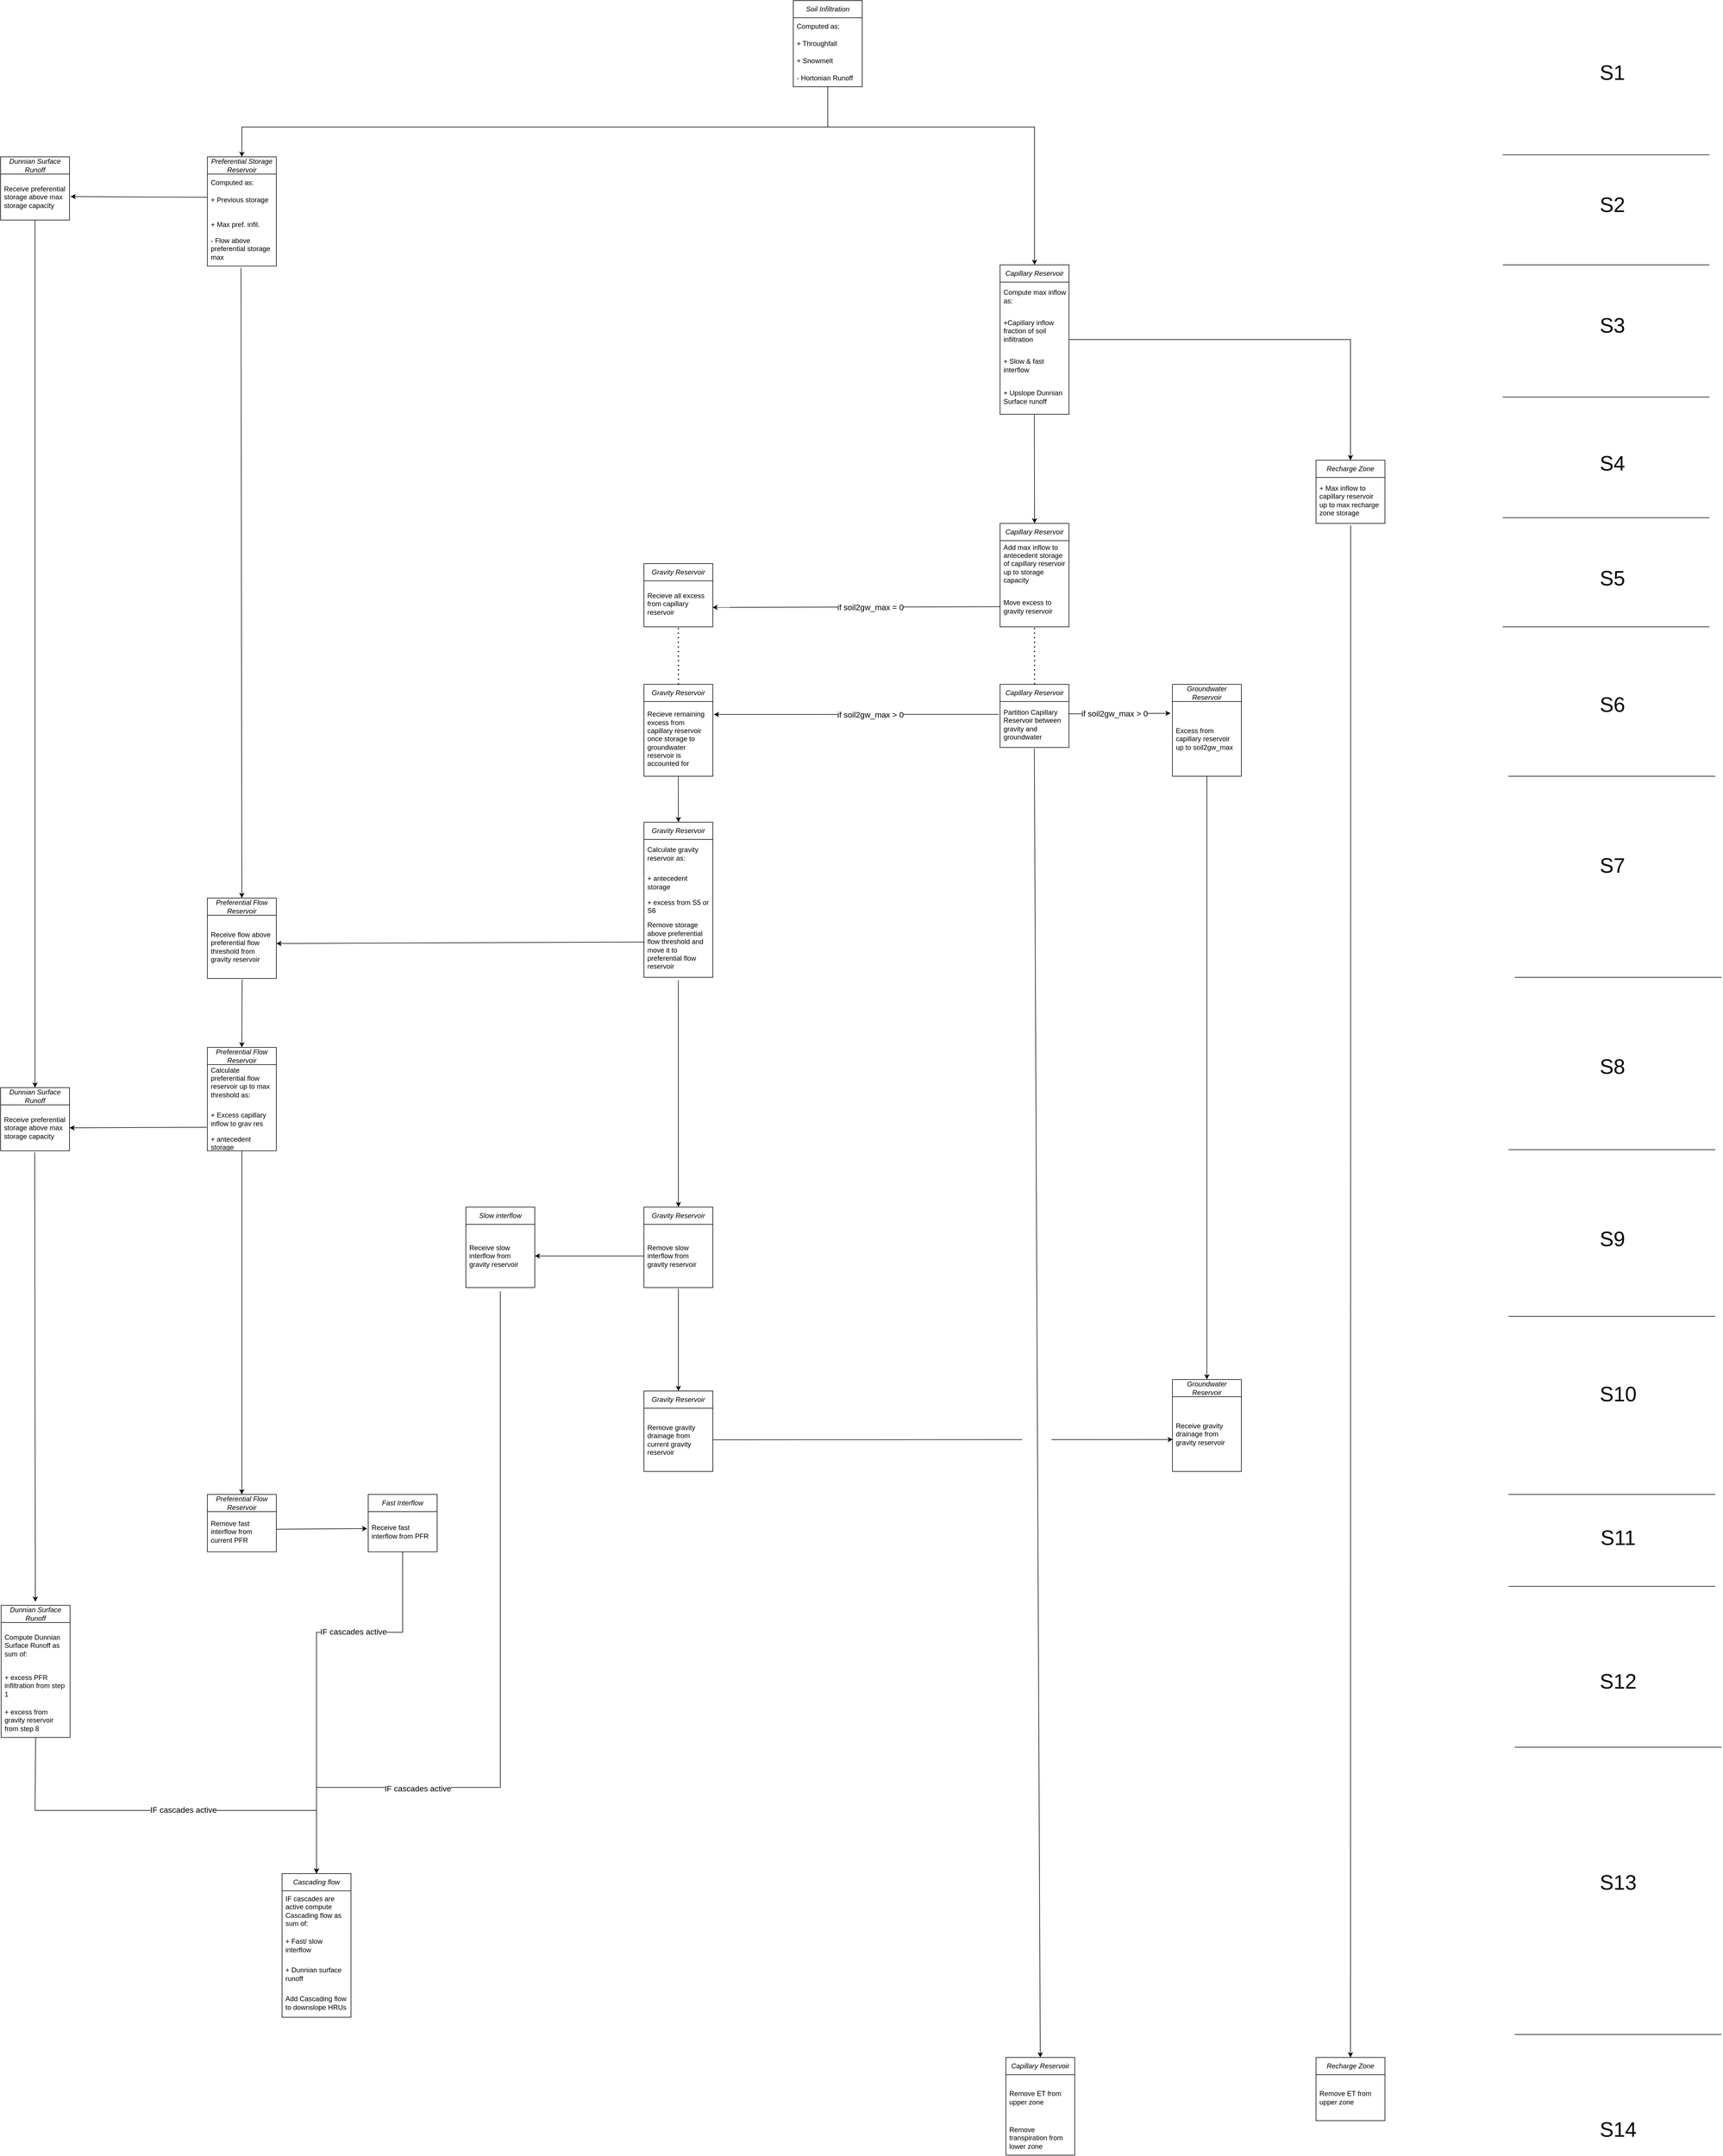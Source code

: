 <mxfile version="26.0.6">
  <diagram name="Page-1" id="s1ePpUAj8qYnk5aGNHbo">
    <mxGraphModel dx="4320" dy="1677" grid="1" gridSize="10" guides="1" tooltips="1" connect="1" arrows="1" fold="1" page="1" pageScale="1" pageWidth="850" pageHeight="1100" background="#FFFFFF" math="0" shadow="0">
      <root>
        <mxCell id="0" />
        <mxCell id="1" parent="0" />
        <mxCell id="zGQzw5GJpQY7eRZTATEy-1" value="&lt;i&gt;Soil Infiltration&lt;/i&gt;" style="swimlane;fontStyle=0;childLayout=stackLayout;horizontal=1;startSize=30;horizontalStack=0;resizeParent=1;resizeParentMax=0;resizeLast=0;collapsible=1;marginBottom=0;whiteSpace=wrap;html=1;" vertex="1" parent="1">
          <mxGeometry x="360" y="130" width="120" height="150" as="geometry" />
        </mxCell>
        <mxCell id="zGQzw5GJpQY7eRZTATEy-2" value="Computed as:" style="text;strokeColor=none;fillColor=none;align=left;verticalAlign=middle;spacingLeft=4;spacingRight=4;overflow=hidden;points=[[0,0.5],[1,0.5]];portConstraint=eastwest;rotatable=0;whiteSpace=wrap;html=1;" vertex="1" parent="zGQzw5GJpQY7eRZTATEy-1">
          <mxGeometry y="30" width="120" height="30" as="geometry" />
        </mxCell>
        <mxCell id="zGQzw5GJpQY7eRZTATEy-3" value="+ Throughfall" style="text;strokeColor=none;fillColor=none;align=left;verticalAlign=middle;spacingLeft=4;spacingRight=4;overflow=hidden;points=[[0,0.5],[1,0.5]];portConstraint=eastwest;rotatable=0;whiteSpace=wrap;html=1;" vertex="1" parent="zGQzw5GJpQY7eRZTATEy-1">
          <mxGeometry y="60" width="120" height="30" as="geometry" />
        </mxCell>
        <mxCell id="zGQzw5GJpQY7eRZTATEy-4" value="+ Snowmelt" style="text;strokeColor=none;fillColor=none;align=left;verticalAlign=middle;spacingLeft=4;spacingRight=4;overflow=hidden;points=[[0,0.5],[1,0.5]];portConstraint=eastwest;rotatable=0;whiteSpace=wrap;html=1;" vertex="1" parent="zGQzw5GJpQY7eRZTATEy-1">
          <mxGeometry y="90" width="120" height="30" as="geometry" />
        </mxCell>
        <mxCell id="zGQzw5GJpQY7eRZTATEy-78" value="- Hortonian Runoff" style="text;strokeColor=none;fillColor=none;align=left;verticalAlign=middle;spacingLeft=4;spacingRight=4;overflow=hidden;points=[[0,0.5],[1,0.5]];portConstraint=eastwest;rotatable=0;whiteSpace=wrap;html=1;" vertex="1" parent="zGQzw5GJpQY7eRZTATEy-1">
          <mxGeometry y="120" width="120" height="30" as="geometry" />
        </mxCell>
        <mxCell id="zGQzw5GJpQY7eRZTATEy-5" value="" style="endArrow=classic;html=1;rounded=0;exitX=0.5;exitY=1;exitDx=0;exitDy=0;entryX=0.5;entryY=0;entryDx=0;entryDy=0;" edge="1" parent="1" source="zGQzw5GJpQY7eRZTATEy-1" target="zGQzw5GJpQY7eRZTATEy-10">
          <mxGeometry width="50" height="50" relative="1" as="geometry">
            <mxPoint x="370" y="350" as="sourcePoint" />
            <mxPoint x="240" y="360" as="targetPoint" />
            <Array as="points">
              <mxPoint x="420" y="350" />
              <mxPoint x="-600" y="350" />
            </Array>
          </mxGeometry>
        </mxCell>
        <mxCell id="zGQzw5GJpQY7eRZTATEy-18" style="edgeStyle=orthogonalEdgeStyle;rounded=0;orthogonalLoop=1;jettySize=auto;html=1;exitX=1;exitY=0.5;exitDx=0;exitDy=0;entryX=0.5;entryY=0;entryDx=0;entryDy=0;" edge="1" parent="1" source="zGQzw5GJpQY7eRZTATEy-6" target="zGQzw5GJpQY7eRZTATEy-19">
          <mxGeometry relative="1" as="geometry">
            <mxPoint x="1000" y="690" as="targetPoint" />
          </mxGeometry>
        </mxCell>
        <mxCell id="zGQzw5GJpQY7eRZTATEy-6" value="&lt;i&gt;Capillary Reservoir&lt;/i&gt;" style="swimlane;fontStyle=0;childLayout=stackLayout;horizontal=1;startSize=30;horizontalStack=0;resizeParent=1;resizeParentMax=0;resizeLast=0;collapsible=1;marginBottom=0;whiteSpace=wrap;html=1;" vertex="1" parent="1">
          <mxGeometry x="720" y="590" width="120" height="260" as="geometry">
            <mxRectangle x="440" y="400" width="140" height="30" as="alternateBounds" />
          </mxGeometry>
        </mxCell>
        <mxCell id="zGQzw5GJpQY7eRZTATEy-7" value="Compute max inflow as:" style="text;strokeColor=none;fillColor=none;align=left;verticalAlign=middle;spacingLeft=4;spacingRight=4;overflow=hidden;points=[[0,0.5],[1,0.5]];portConstraint=eastwest;rotatable=0;whiteSpace=wrap;html=1;" vertex="1" parent="zGQzw5GJpQY7eRZTATEy-6">
          <mxGeometry y="30" width="120" height="50" as="geometry" />
        </mxCell>
        <mxCell id="zGQzw5GJpQY7eRZTATEy-8" value="+Capillary inflow fraction of soil infiltration" style="text;strokeColor=none;fillColor=none;align=left;verticalAlign=middle;spacingLeft=4;spacingRight=4;overflow=hidden;points=[[0,0.5],[1,0.5]];portConstraint=eastwest;rotatable=0;whiteSpace=wrap;html=1;" vertex="1" parent="zGQzw5GJpQY7eRZTATEy-6">
          <mxGeometry y="80" width="120" height="70" as="geometry" />
        </mxCell>
        <mxCell id="zGQzw5GJpQY7eRZTATEy-9" value="+ Slow &amp;amp; fast interflow" style="text;strokeColor=none;fillColor=none;align=left;verticalAlign=middle;spacingLeft=4;spacingRight=4;overflow=hidden;points=[[0,0.5],[1,0.5]];portConstraint=eastwest;rotatable=0;whiteSpace=wrap;html=1;" vertex="1" parent="zGQzw5GJpQY7eRZTATEy-6">
          <mxGeometry y="150" width="120" height="50" as="geometry" />
        </mxCell>
        <mxCell id="zGQzw5GJpQY7eRZTATEy-29" value="+ Upslope Dunnian Surface runoff" style="text;strokeColor=none;fillColor=none;align=left;verticalAlign=middle;spacingLeft=4;spacingRight=4;overflow=hidden;points=[[0,0.5],[1,0.5]];portConstraint=eastwest;rotatable=0;whiteSpace=wrap;html=1;" vertex="1" parent="zGQzw5GJpQY7eRZTATEy-6">
          <mxGeometry y="200" width="120" height="60" as="geometry" />
        </mxCell>
        <mxCell id="zGQzw5GJpQY7eRZTATEy-10" value="&lt;i&gt;Preferential Storage Reservoir&lt;/i&gt;" style="swimlane;fontStyle=0;childLayout=stackLayout;horizontal=1;startSize=30;horizontalStack=0;resizeParent=1;resizeParentMax=0;resizeLast=0;collapsible=1;marginBottom=0;whiteSpace=wrap;html=1;" vertex="1" parent="1">
          <mxGeometry x="-660" y="402" width="120" height="190" as="geometry" />
        </mxCell>
        <mxCell id="zGQzw5GJpQY7eRZTATEy-11" value="Computed as:" style="text;strokeColor=none;fillColor=none;align=left;verticalAlign=middle;spacingLeft=4;spacingRight=4;overflow=hidden;points=[[0,0.5],[1,0.5]];portConstraint=eastwest;rotatable=0;whiteSpace=wrap;html=1;" vertex="1" parent="zGQzw5GJpQY7eRZTATEy-10">
          <mxGeometry y="30" width="120" height="30" as="geometry" />
        </mxCell>
        <mxCell id="zGQzw5GJpQY7eRZTATEy-12" value="+ Previous storage" style="text;strokeColor=none;fillColor=none;align=left;verticalAlign=middle;spacingLeft=4;spacingRight=4;overflow=hidden;points=[[0,0.5],[1,0.5]];portConstraint=eastwest;rotatable=0;whiteSpace=wrap;html=1;" vertex="1" parent="zGQzw5GJpQY7eRZTATEy-10">
          <mxGeometry y="60" width="120" height="30" as="geometry" />
        </mxCell>
        <mxCell id="zGQzw5GJpQY7eRZTATEy-13" value="&lt;br&gt;&lt;div&gt;+ Max pref. infil.&lt;/div&gt;" style="text;strokeColor=none;fillColor=none;align=left;verticalAlign=middle;spacingLeft=4;spacingRight=4;overflow=hidden;points=[[0,0.5],[1,0.5]];portConstraint=eastwest;rotatable=0;whiteSpace=wrap;html=1;" vertex="1" parent="zGQzw5GJpQY7eRZTATEy-10">
          <mxGeometry y="90" width="120" height="40" as="geometry" />
        </mxCell>
        <mxCell id="zGQzw5GJpQY7eRZTATEy-77" value="- Flow above preferential storage max" style="text;strokeColor=none;fillColor=none;align=left;verticalAlign=middle;spacingLeft=4;spacingRight=4;overflow=hidden;points=[[0,0.5],[1,0.5]];portConstraint=eastwest;rotatable=0;whiteSpace=wrap;html=1;" vertex="1" parent="zGQzw5GJpQY7eRZTATEy-10">
          <mxGeometry y="130" width="120" height="60" as="geometry" />
        </mxCell>
        <mxCell id="zGQzw5GJpQY7eRZTATEy-17" value="" style="endArrow=classic;html=1;rounded=0;entryX=0.5;entryY=0;entryDx=0;entryDy=0;exitX=0.5;exitY=1;exitDx=0;exitDy=0;" edge="1" parent="1" source="zGQzw5GJpQY7eRZTATEy-1" target="zGQzw5GJpQY7eRZTATEy-6">
          <mxGeometry width="50" height="50" relative="1" as="geometry">
            <mxPoint x="420" y="290" as="sourcePoint" />
            <mxPoint x="180" y="400" as="targetPoint" />
            <Array as="points">
              <mxPoint x="420" y="350" />
              <mxPoint x="780" y="350" />
            </Array>
          </mxGeometry>
        </mxCell>
        <mxCell id="zGQzw5GJpQY7eRZTATEy-19" value="&lt;i&gt;Recharge Zone&lt;/i&gt;" style="swimlane;fontStyle=0;childLayout=stackLayout;horizontal=1;startSize=30;horizontalStack=0;resizeParent=1;resizeParentMax=0;resizeLast=0;collapsible=1;marginBottom=0;whiteSpace=wrap;html=1;" vertex="1" parent="1">
          <mxGeometry x="1270" y="930" width="120" height="110" as="geometry">
            <mxRectangle x="440" y="400" width="140" height="30" as="alternateBounds" />
          </mxGeometry>
        </mxCell>
        <mxCell id="zGQzw5GJpQY7eRZTATEy-20" value="+ Max inflow to capillary reservoir up to max recharge zone storage" style="text;strokeColor=none;fillColor=none;align=left;verticalAlign=middle;spacingLeft=4;spacingRight=4;overflow=hidden;points=[[0,0.5],[1,0.5]];portConstraint=eastwest;rotatable=0;whiteSpace=wrap;html=1;" vertex="1" parent="zGQzw5GJpQY7eRZTATEy-19">
          <mxGeometry y="30" width="120" height="80" as="geometry" />
        </mxCell>
        <mxCell id="zGQzw5GJpQY7eRZTATEy-23" value="" style="endArrow=none;html=1;rounded=0;" edge="1" parent="1">
          <mxGeometry width="50" height="50" relative="1" as="geometry">
            <mxPoint x="1595" y="590" as="sourcePoint" />
            <mxPoint x="1955" y="590" as="targetPoint" />
          </mxGeometry>
        </mxCell>
        <mxCell id="zGQzw5GJpQY7eRZTATEy-24" value="" style="endArrow=none;html=1;rounded=0;" edge="1" parent="1">
          <mxGeometry width="50" height="50" relative="1" as="geometry">
            <mxPoint x="1595" y="398.46" as="sourcePoint" />
            <mxPoint x="1955" y="398.46" as="targetPoint" />
          </mxGeometry>
        </mxCell>
        <mxCell id="zGQzw5GJpQY7eRZTATEy-25" value="" style="endArrow=classic;html=1;rounded=0;exitX=0.497;exitY=1.013;exitDx=0;exitDy=0;exitPerimeter=0;entryX=0.5;entryY=0;entryDx=0;entryDy=0;" edge="1" parent="1" source="zGQzw5GJpQY7eRZTATEy-29" target="zGQzw5GJpQY7eRZTATEy-27">
          <mxGeometry width="50" height="50" relative="1" as="geometry">
            <mxPoint x="660" y="670" as="sourcePoint" />
            <mxPoint x="660" y="800" as="targetPoint" />
          </mxGeometry>
        </mxCell>
        <mxCell id="zGQzw5GJpQY7eRZTATEy-26" value="" style="endArrow=none;html=1;rounded=0;" edge="1" parent="1">
          <mxGeometry width="50" height="50" relative="1" as="geometry">
            <mxPoint x="1595" y="820" as="sourcePoint" />
            <mxPoint x="1955" y="820" as="targetPoint" />
          </mxGeometry>
        </mxCell>
        <mxCell id="zGQzw5GJpQY7eRZTATEy-27" value="&lt;i&gt;Capillary Reservoir&lt;/i&gt;" style="swimlane;fontStyle=0;childLayout=stackLayout;horizontal=1;startSize=30;horizontalStack=0;resizeParent=1;resizeParentMax=0;resizeLast=0;collapsible=1;marginBottom=0;whiteSpace=wrap;html=1;" vertex="1" parent="1">
          <mxGeometry x="720" y="1040" width="120" height="180" as="geometry">
            <mxRectangle x="440" y="400" width="140" height="30" as="alternateBounds" />
          </mxGeometry>
        </mxCell>
        <mxCell id="zGQzw5GJpQY7eRZTATEy-28" value="Add max inflow to antecedent storage of capillary reservoir up to storage capacity" style="text;strokeColor=none;fillColor=none;align=left;verticalAlign=middle;spacingLeft=4;spacingRight=4;overflow=hidden;points=[[0,0.5],[1,0.5]];portConstraint=eastwest;rotatable=0;whiteSpace=wrap;html=1;" vertex="1" parent="zGQzw5GJpQY7eRZTATEy-27">
          <mxGeometry y="30" width="120" height="80" as="geometry" />
        </mxCell>
        <mxCell id="zGQzw5GJpQY7eRZTATEy-30" value="Move excess to gravity reservoir" style="text;strokeColor=none;fillColor=none;align=left;verticalAlign=middle;spacingLeft=4;spacingRight=4;overflow=hidden;points=[[0,0.5],[1,0.5]];portConstraint=eastwest;rotatable=0;whiteSpace=wrap;html=1;" vertex="1" parent="zGQzw5GJpQY7eRZTATEy-27">
          <mxGeometry y="110" width="120" height="70" as="geometry" />
        </mxCell>
        <mxCell id="zGQzw5GJpQY7eRZTATEy-31" value="" style="endArrow=none;html=1;rounded=0;" edge="1" parent="1">
          <mxGeometry width="50" height="50" relative="1" as="geometry">
            <mxPoint x="1595" y="1030" as="sourcePoint" />
            <mxPoint x="1955" y="1030" as="targetPoint" />
          </mxGeometry>
        </mxCell>
        <mxCell id="zGQzw5GJpQY7eRZTATEy-32" value="&lt;i&gt;Gravity Reservoir&lt;/i&gt;" style="swimlane;fontStyle=0;childLayout=stackLayout;horizontal=1;startSize=30;horizontalStack=0;resizeParent=1;resizeParentMax=0;resizeLast=0;collapsible=1;marginBottom=0;whiteSpace=wrap;html=1;" vertex="1" parent="1">
          <mxGeometry x="100" y="1110" width="120" height="110" as="geometry">
            <mxRectangle x="440" y="400" width="140" height="30" as="alternateBounds" />
          </mxGeometry>
        </mxCell>
        <mxCell id="zGQzw5GJpQY7eRZTATEy-33" value="Recieve all excess from capillary reservoir" style="text;strokeColor=none;fillColor=none;align=left;verticalAlign=middle;spacingLeft=4;spacingRight=4;overflow=hidden;points=[[0,0.5],[1,0.5]];portConstraint=eastwest;rotatable=0;whiteSpace=wrap;html=1;" vertex="1" parent="zGQzw5GJpQY7eRZTATEy-32">
          <mxGeometry y="30" width="120" height="80" as="geometry" />
        </mxCell>
        <mxCell id="zGQzw5GJpQY7eRZTATEy-34" value="" style="endArrow=classic;html=1;rounded=0;entryX=0.994;entryY=0.577;entryDx=0;entryDy=0;exitX=0;exitY=0.5;exitDx=0;exitDy=0;entryPerimeter=0;" edge="1" parent="1" source="zGQzw5GJpQY7eRZTATEy-30" target="zGQzw5GJpQY7eRZTATEy-33">
          <mxGeometry width="50" height="50" relative="1" as="geometry">
            <mxPoint x="680" y="950" as="sourcePoint" />
            <mxPoint x="730" y="900" as="targetPoint" />
          </mxGeometry>
        </mxCell>
        <mxCell id="zGQzw5GJpQY7eRZTATEy-43" value="&lt;font style=&quot;font-size: 14px;&quot;&gt;if soil2gw_max = 0&lt;/font&gt;" style="edgeLabel;html=1;align=center;verticalAlign=middle;resizable=0;points=[];" vertex="1" connectable="0" parent="zGQzw5GJpQY7eRZTATEy-34">
          <mxGeometry x="-0.097" relative="1" as="geometry">
            <mxPoint as="offset" />
          </mxGeometry>
        </mxCell>
        <mxCell id="zGQzw5GJpQY7eRZTATEy-36" value="" style="endArrow=none;html=1;rounded=0;" edge="1" parent="1">
          <mxGeometry width="50" height="50" relative="1" as="geometry">
            <mxPoint x="1595" y="1220" as="sourcePoint" />
            <mxPoint x="1955" y="1220" as="targetPoint" />
          </mxGeometry>
        </mxCell>
        <mxCell id="zGQzw5GJpQY7eRZTATEy-38" value="&lt;font style=&quot;font-size: 36px;&quot;&gt;S1&lt;/font&gt;" style="text;html=1;align=center;verticalAlign=middle;whiteSpace=wrap;rounded=0;" vertex="1" parent="1">
          <mxGeometry x="1756" y="240" width="60" height="30" as="geometry" />
        </mxCell>
        <mxCell id="zGQzw5GJpQY7eRZTATEy-39" value="&lt;font style=&quot;font-size: 36px;&quot;&gt;S2&lt;/font&gt;" style="text;html=1;align=center;verticalAlign=middle;whiteSpace=wrap;rounded=0;" vertex="1" parent="1">
          <mxGeometry x="1756" y="470" width="60" height="30" as="geometry" />
        </mxCell>
        <mxCell id="zGQzw5GJpQY7eRZTATEy-40" value="&lt;font style=&quot;font-size: 36px;&quot;&gt;S3&lt;/font&gt;" style="text;html=1;align=center;verticalAlign=middle;whiteSpace=wrap;rounded=0;" vertex="1" parent="1">
          <mxGeometry x="1756" y="680" width="60" height="30" as="geometry" />
        </mxCell>
        <mxCell id="zGQzw5GJpQY7eRZTATEy-41" value="&lt;font style=&quot;font-size: 36px;&quot;&gt;S4&lt;/font&gt;" style="text;html=1;align=center;verticalAlign=middle;whiteSpace=wrap;rounded=0;" vertex="1" parent="1">
          <mxGeometry x="1756" y="920" width="60" height="30" as="geometry" />
        </mxCell>
        <mxCell id="zGQzw5GJpQY7eRZTATEy-42" value="&lt;font style=&quot;font-size: 36px;&quot;&gt;S5&lt;/font&gt;" style="text;html=1;align=center;verticalAlign=middle;whiteSpace=wrap;rounded=0;" vertex="1" parent="1">
          <mxGeometry x="1756" y="1120" width="60" height="30" as="geometry" />
        </mxCell>
        <mxCell id="zGQzw5GJpQY7eRZTATEy-44" value="&lt;i&gt;Capillary Reservoir&lt;/i&gt;" style="swimlane;fontStyle=0;childLayout=stackLayout;horizontal=1;startSize=30;horizontalStack=0;resizeParent=1;resizeParentMax=0;resizeLast=0;collapsible=1;marginBottom=0;whiteSpace=wrap;html=1;" vertex="1" parent="1">
          <mxGeometry x="720" y="1320" width="120" height="110" as="geometry">
            <mxRectangle x="440" y="400" width="140" height="30" as="alternateBounds" />
          </mxGeometry>
        </mxCell>
        <mxCell id="zGQzw5GJpQY7eRZTATEy-45" value="Partition Capillary Reservoir between gravity and groundwater" style="text;strokeColor=none;fillColor=none;align=left;verticalAlign=middle;spacingLeft=4;spacingRight=4;overflow=hidden;points=[[0,0.5],[1,0.5]];portConstraint=eastwest;rotatable=0;whiteSpace=wrap;html=1;" vertex="1" parent="zGQzw5GJpQY7eRZTATEy-44">
          <mxGeometry y="30" width="120" height="80" as="geometry" />
        </mxCell>
        <mxCell id="zGQzw5GJpQY7eRZTATEy-48" value="&lt;i&gt;Gravity Reservoir&lt;/i&gt;" style="swimlane;fontStyle=0;childLayout=stackLayout;horizontal=1;startSize=30;horizontalStack=0;resizeParent=1;resizeParentMax=0;resizeLast=0;collapsible=1;marginBottom=0;whiteSpace=wrap;html=1;" vertex="1" parent="1">
          <mxGeometry x="100" y="1320" width="120" height="160" as="geometry">
            <mxRectangle x="440" y="400" width="140" height="30" as="alternateBounds" />
          </mxGeometry>
        </mxCell>
        <mxCell id="zGQzw5GJpQY7eRZTATEy-49" value="Recieve remaining excess from capillary reservoir once storage to groundwater reservoir is accounted for" style="text;strokeColor=none;fillColor=none;align=left;verticalAlign=middle;spacingLeft=4;spacingRight=4;overflow=hidden;points=[[0,0.5],[1,0.5]];portConstraint=eastwest;rotatable=0;whiteSpace=wrap;html=1;" vertex="1" parent="zGQzw5GJpQY7eRZTATEy-48">
          <mxGeometry y="30" width="120" height="130" as="geometry" />
        </mxCell>
        <mxCell id="zGQzw5GJpQY7eRZTATEy-50" value="" style="endArrow=classic;html=1;rounded=0;exitX=-0.017;exitY=0.279;exitDx=0;exitDy=0;exitPerimeter=0;entryX=1.014;entryY=0.173;entryDx=0;entryDy=0;entryPerimeter=0;" edge="1" parent="1" source="zGQzw5GJpQY7eRZTATEy-45" target="zGQzw5GJpQY7eRZTATEy-49">
          <mxGeometry width="50" height="50" relative="1" as="geometry">
            <mxPoint x="690" y="1360" as="sourcePoint" />
            <mxPoint x="570" y="1372" as="targetPoint" />
          </mxGeometry>
        </mxCell>
        <mxCell id="zGQzw5GJpQY7eRZTATEy-51" value="&lt;font style=&quot;font-size: 14px;&quot;&gt;if soil2gw_max &amp;gt; 0&lt;/font&gt;" style="edgeLabel;html=1;align=center;verticalAlign=middle;resizable=0;points=[];" vertex="1" connectable="0" parent="zGQzw5GJpQY7eRZTATEy-50">
          <mxGeometry x="-0.097" relative="1" as="geometry">
            <mxPoint as="offset" />
          </mxGeometry>
        </mxCell>
        <mxCell id="zGQzw5GJpQY7eRZTATEy-53" value="" style="endArrow=none;dashed=1;html=1;dashPattern=1 3;strokeWidth=2;rounded=0;exitX=0.5;exitY=0;exitDx=0;exitDy=0;entryX=0.499;entryY=0.963;entryDx=0;entryDy=0;entryPerimeter=0;" edge="1" parent="1" source="zGQzw5GJpQY7eRZTATEy-48" target="zGQzw5GJpQY7eRZTATEy-33">
          <mxGeometry width="50" height="50" relative="1" as="geometry">
            <mxPoint x="110" y="1270" as="sourcePoint" />
            <mxPoint x="170" y="1240" as="targetPoint" />
          </mxGeometry>
        </mxCell>
        <mxCell id="zGQzw5GJpQY7eRZTATEy-54" value="" style="endArrow=none;html=1;rounded=0;" edge="1" parent="1">
          <mxGeometry width="50" height="50" relative="1" as="geometry">
            <mxPoint x="1605" y="1480" as="sourcePoint" />
            <mxPoint x="1965" y="1480" as="targetPoint" />
          </mxGeometry>
        </mxCell>
        <mxCell id="zGQzw5GJpQY7eRZTATEy-58" value="&lt;font style=&quot;font-size: 36px;&quot;&gt;S6&lt;/font&gt;" style="text;html=1;align=center;verticalAlign=middle;whiteSpace=wrap;rounded=0;" vertex="1" parent="1">
          <mxGeometry x="1756" y="1340" width="60" height="30" as="geometry" />
        </mxCell>
        <mxCell id="zGQzw5GJpQY7eRZTATEy-59" value="" style="endArrow=none;dashed=1;html=1;dashPattern=1 3;strokeWidth=2;rounded=0;entryX=0.5;entryY=1.017;entryDx=0;entryDy=0;entryPerimeter=0;exitX=0.5;exitY=0;exitDx=0;exitDy=0;" edge="1" parent="1" source="zGQzw5GJpQY7eRZTATEy-44" target="zGQzw5GJpQY7eRZTATEy-30">
          <mxGeometry width="50" height="50" relative="1" as="geometry">
            <mxPoint x="790" y="1310" as="sourcePoint" />
            <mxPoint x="779" y="1250" as="targetPoint" />
          </mxGeometry>
        </mxCell>
        <mxCell id="zGQzw5GJpQY7eRZTATEy-60" value="&lt;i&gt;Groundwater Reservoir&lt;/i&gt;" style="swimlane;fontStyle=0;childLayout=stackLayout;horizontal=1;startSize=30;horizontalStack=0;resizeParent=1;resizeParentMax=0;resizeLast=0;collapsible=1;marginBottom=0;whiteSpace=wrap;html=1;" vertex="1" parent="1">
          <mxGeometry x="1020" y="1320" width="120" height="160" as="geometry">
            <mxRectangle x="440" y="400" width="140" height="30" as="alternateBounds" />
          </mxGeometry>
        </mxCell>
        <mxCell id="zGQzw5GJpQY7eRZTATEy-61" value="Excess from capillary reservoir up to soil2gw_max" style="text;strokeColor=none;fillColor=none;align=left;verticalAlign=middle;spacingLeft=4;spacingRight=4;overflow=hidden;points=[[0,0.5],[1,0.5]];portConstraint=eastwest;rotatable=0;whiteSpace=wrap;html=1;" vertex="1" parent="zGQzw5GJpQY7eRZTATEy-60">
          <mxGeometry y="30" width="120" height="130" as="geometry" />
        </mxCell>
        <mxCell id="zGQzw5GJpQY7eRZTATEy-62" value="" style="endArrow=classic;html=1;rounded=0;exitX=0.993;exitY=0.268;exitDx=0;exitDy=0;exitPerimeter=0;entryX=-0.026;entryY=0.157;entryDx=0;entryDy=0;entryPerimeter=0;" edge="1" parent="1" source="zGQzw5GJpQY7eRZTATEy-45" target="zGQzw5GJpQY7eRZTATEy-61">
          <mxGeometry width="50" height="50" relative="1" as="geometry">
            <mxPoint x="860" y="1370" as="sourcePoint" />
            <mxPoint x="990" y="1371" as="targetPoint" />
          </mxGeometry>
        </mxCell>
        <mxCell id="zGQzw5GJpQY7eRZTATEy-63" value="&lt;font style=&quot;font-size: 14px;&quot;&gt;if soil2gw_max &amp;gt; 0&lt;/font&gt;" style="edgeLabel;html=1;align=center;verticalAlign=middle;resizable=0;points=[];" vertex="1" connectable="0" parent="zGQzw5GJpQY7eRZTATEy-62">
          <mxGeometry x="-0.097" relative="1" as="geometry">
            <mxPoint as="offset" />
          </mxGeometry>
        </mxCell>
        <mxCell id="zGQzw5GJpQY7eRZTATEy-64" value="&lt;i&gt;Gravity Reservoir&lt;/i&gt;" style="swimlane;fontStyle=0;childLayout=stackLayout;horizontal=1;startSize=30;horizontalStack=0;resizeParent=1;resizeParentMax=0;resizeLast=0;collapsible=1;marginBottom=0;whiteSpace=wrap;html=1;" vertex="1" parent="1">
          <mxGeometry x="100" y="1560" width="120" height="270" as="geometry">
            <mxRectangle x="440" y="400" width="140" height="30" as="alternateBounds" />
          </mxGeometry>
        </mxCell>
        <mxCell id="zGQzw5GJpQY7eRZTATEy-80" value="Calculate gravity reservoir as:&amp;nbsp;" style="text;strokeColor=none;fillColor=none;align=left;verticalAlign=middle;spacingLeft=4;spacingRight=4;overflow=hidden;points=[[0,0.5],[1,0.5]];portConstraint=eastwest;rotatable=0;whiteSpace=wrap;html=1;" vertex="1" parent="zGQzw5GJpQY7eRZTATEy-64">
          <mxGeometry y="30" width="120" height="50" as="geometry" />
        </mxCell>
        <mxCell id="zGQzw5GJpQY7eRZTATEy-87" value="+ antecedent storage" style="text;strokeColor=none;fillColor=none;align=left;verticalAlign=middle;spacingLeft=4;spacingRight=4;overflow=hidden;points=[[0,0.5],[1,0.5]];portConstraint=eastwest;rotatable=0;whiteSpace=wrap;html=1;" vertex="1" parent="zGQzw5GJpQY7eRZTATEy-64">
          <mxGeometry y="80" width="120" height="50" as="geometry" />
        </mxCell>
        <mxCell id="zGQzw5GJpQY7eRZTATEy-88" value="+ excess from S5 or S6" style="text;strokeColor=none;fillColor=none;align=left;verticalAlign=middle;spacingLeft=4;spacingRight=4;overflow=hidden;points=[[0,0.5],[1,0.5]];portConstraint=eastwest;rotatable=0;whiteSpace=wrap;html=1;" vertex="1" parent="zGQzw5GJpQY7eRZTATEy-64">
          <mxGeometry y="130" width="120" height="30" as="geometry" />
        </mxCell>
        <mxCell id="zGQzw5GJpQY7eRZTATEy-65" value="Remove storage above preferential flow threshold and move it to preferential flow reservoir" style="text;strokeColor=none;fillColor=none;align=left;verticalAlign=middle;spacingLeft=4;spacingRight=4;overflow=hidden;points=[[0,0.5],[1,0.5]];portConstraint=eastwest;rotatable=0;whiteSpace=wrap;html=1;" vertex="1" parent="zGQzw5GJpQY7eRZTATEy-64">
          <mxGeometry y="160" width="120" height="110" as="geometry" />
        </mxCell>
        <mxCell id="zGQzw5GJpQY7eRZTATEy-66" value="&lt;font style=&quot;font-size: 36px;&quot;&gt;S7&lt;/font&gt;" style="text;html=1;align=center;verticalAlign=middle;whiteSpace=wrap;rounded=0;" vertex="1" parent="1">
          <mxGeometry x="1756" y="1620" width="60" height="30" as="geometry" />
        </mxCell>
        <mxCell id="zGQzw5GJpQY7eRZTATEy-68" value="" style="endArrow=classic;html=1;rounded=0;exitX=0.488;exitY=1.049;exitDx=0;exitDy=0;exitPerimeter=0;entryX=0.5;entryY=0;entryDx=0;entryDy=0;" edge="1" parent="1" source="zGQzw5GJpQY7eRZTATEy-77" target="zGQzw5GJpQY7eRZTATEy-69">
          <mxGeometry width="50" height="50" relative="1" as="geometry">
            <mxPoint x="-602" y="612" as="sourcePoint" />
            <mxPoint x="-600" y="1542" as="targetPoint" />
          </mxGeometry>
        </mxCell>
        <mxCell id="zGQzw5GJpQY7eRZTATEy-69" value="&lt;i&gt;Preferential Flow Reservoir&lt;/i&gt;" style="swimlane;fontStyle=0;childLayout=stackLayout;horizontal=1;startSize=30;horizontalStack=0;resizeParent=1;resizeParentMax=0;resizeLast=0;collapsible=1;marginBottom=0;whiteSpace=wrap;html=1;" vertex="1" parent="1">
          <mxGeometry x="-660" y="1692" width="120" height="140" as="geometry">
            <mxRectangle x="440" y="400" width="140" height="30" as="alternateBounds" />
          </mxGeometry>
        </mxCell>
        <mxCell id="zGQzw5GJpQY7eRZTATEy-70" value="Receive flow above preferential flow threshold from gravity reservoir&amp;nbsp;" style="text;strokeColor=none;fillColor=none;align=left;verticalAlign=middle;spacingLeft=4;spacingRight=4;overflow=hidden;points=[[0,0.5],[1,0.5]];portConstraint=eastwest;rotatable=0;whiteSpace=wrap;html=1;" vertex="1" parent="zGQzw5GJpQY7eRZTATEy-69">
          <mxGeometry y="30" width="120" height="110" as="geometry" />
        </mxCell>
        <mxCell id="zGQzw5GJpQY7eRZTATEy-71" value="" style="endArrow=classic;html=1;rounded=0;entryX=0.5;entryY=0;entryDx=0;entryDy=0;exitX=0.498;exitY=1.006;exitDx=0;exitDy=0;exitPerimeter=0;" edge="1" parent="1" source="zGQzw5GJpQY7eRZTATEy-49" target="zGQzw5GJpQY7eRZTATEy-64">
          <mxGeometry width="50" height="50" relative="1" as="geometry">
            <mxPoint x="160" y="1500" as="sourcePoint" />
            <mxPoint x="159.66" y="1699" as="targetPoint" />
          </mxGeometry>
        </mxCell>
        <mxCell id="zGQzw5GJpQY7eRZTATEy-72" value="" style="endArrow=classic;html=1;rounded=0;entryX=1.001;entryY=0.447;entryDx=0;entryDy=0;entryPerimeter=0;exitX=0.009;exitY=0.442;exitDx=0;exitDy=0;exitPerimeter=0;" edge="1" parent="1" source="zGQzw5GJpQY7eRZTATEy-65" target="zGQzw5GJpQY7eRZTATEy-70">
          <mxGeometry width="50" height="50" relative="1" as="geometry">
            <mxPoint x="80" y="1639" as="sourcePoint" />
            <mxPoint x="90" y="1719" as="targetPoint" />
          </mxGeometry>
        </mxCell>
        <mxCell id="zGQzw5GJpQY7eRZTATEy-73" value="&lt;i&gt;Dunnian Surface Runoff&lt;/i&gt;" style="swimlane;fontStyle=0;childLayout=stackLayout;horizontal=1;startSize=30;horizontalStack=0;resizeParent=1;resizeParentMax=0;resizeLast=0;collapsible=1;marginBottom=0;whiteSpace=wrap;html=1;" vertex="1" parent="1">
          <mxGeometry x="-1020" y="402" width="120" height="110" as="geometry">
            <mxRectangle x="440" y="400" width="140" height="30" as="alternateBounds" />
          </mxGeometry>
        </mxCell>
        <mxCell id="zGQzw5GJpQY7eRZTATEy-74" value="Receive preferential storage above max storage capacity" style="text;strokeColor=none;fillColor=none;align=left;verticalAlign=middle;spacingLeft=4;spacingRight=4;overflow=hidden;points=[[0,0.5],[1,0.5]];portConstraint=eastwest;rotatable=0;whiteSpace=wrap;html=1;" vertex="1" parent="zGQzw5GJpQY7eRZTATEy-73">
          <mxGeometry y="30" width="120" height="80" as="geometry" />
        </mxCell>
        <mxCell id="zGQzw5GJpQY7eRZTATEy-76" value="" style="endArrow=classic;html=1;rounded=0;exitX=-0.007;exitY=0.346;exitDx=0;exitDy=0;exitPerimeter=0;entryX=1.015;entryY=0.489;entryDx=0;entryDy=0;entryPerimeter=0;" edge="1" parent="1" source="zGQzw5GJpQY7eRZTATEy-12" target="zGQzw5GJpQY7eRZTATEy-74">
          <mxGeometry width="50" height="50" relative="1" as="geometry">
            <mxPoint x="-690" y="472" as="sourcePoint" />
            <mxPoint x="-890" y="472" as="targetPoint" />
          </mxGeometry>
        </mxCell>
        <mxCell id="zGQzw5GJpQY7eRZTATEy-81" value="" style="endArrow=none;html=1;rounded=0;" edge="1" parent="1">
          <mxGeometry width="50" height="50" relative="1" as="geometry">
            <mxPoint x="1616" y="1830" as="sourcePoint" />
            <mxPoint x="1976" y="1830" as="targetPoint" />
          </mxGeometry>
        </mxCell>
        <mxCell id="zGQzw5GJpQY7eRZTATEy-82" value="&lt;font style=&quot;font-size: 36px;&quot;&gt;S8&lt;/font&gt;" style="text;html=1;align=center;verticalAlign=middle;whiteSpace=wrap;rounded=0;" vertex="1" parent="1">
          <mxGeometry x="1756" y="1970" width="60" height="30" as="geometry" />
        </mxCell>
        <mxCell id="zGQzw5GJpQY7eRZTATEy-83" value="" style="endArrow=classic;html=1;rounded=0;exitX=0.5;exitY=1.009;exitDx=0;exitDy=0;exitPerimeter=0;entryX=0.5;entryY=0;entryDx=0;entryDy=0;" edge="1" parent="1" source="zGQzw5GJpQY7eRZTATEy-74" target="zGQzw5GJpQY7eRZTATEy-94">
          <mxGeometry width="50" height="50" relative="1" as="geometry">
            <mxPoint x="-953" y="549" as="sourcePoint" />
            <mxPoint x="-960" y="1262" as="targetPoint" />
          </mxGeometry>
        </mxCell>
        <mxCell id="zGQzw5GJpQY7eRZTATEy-84" value="&lt;i&gt;Preferential Flow Reservoir&lt;/i&gt;" style="swimlane;fontStyle=0;childLayout=stackLayout;horizontal=1;startSize=30;horizontalStack=0;resizeParent=1;resizeParentMax=0;resizeLast=0;collapsible=1;marginBottom=0;whiteSpace=wrap;html=1;" vertex="1" parent="1">
          <mxGeometry x="-660" y="1952" width="120" height="180" as="geometry">
            <mxRectangle x="440" y="400" width="140" height="30" as="alternateBounds" />
          </mxGeometry>
        </mxCell>
        <mxCell id="zGQzw5GJpQY7eRZTATEy-85" value="Calculate preferential flow reservoir up to max threshold as:&lt;div&gt;&lt;br&gt;&lt;/div&gt;" style="text;strokeColor=none;fillColor=none;align=left;verticalAlign=middle;spacingLeft=4;spacingRight=4;overflow=hidden;points=[[0,0.5],[1,0.5]];portConstraint=eastwest;rotatable=0;whiteSpace=wrap;html=1;" vertex="1" parent="zGQzw5GJpQY7eRZTATEy-84">
          <mxGeometry y="30" width="120" height="70" as="geometry" />
        </mxCell>
        <mxCell id="zGQzw5GJpQY7eRZTATEy-89" value="+ Excess capillary inflow to grav res" style="text;strokeColor=none;fillColor=none;align=left;verticalAlign=middle;spacingLeft=4;spacingRight=4;overflow=hidden;points=[[0,0.5],[1,0.5]];portConstraint=eastwest;rotatable=0;whiteSpace=wrap;html=1;" vertex="1" parent="zGQzw5GJpQY7eRZTATEy-84">
          <mxGeometry y="100" width="120" height="50" as="geometry" />
        </mxCell>
        <mxCell id="zGQzw5GJpQY7eRZTATEy-90" value="+ antecedent storage" style="text;strokeColor=none;fillColor=none;align=left;verticalAlign=middle;spacingLeft=4;spacingRight=4;overflow=hidden;points=[[0,0.5],[1,0.5]];portConstraint=eastwest;rotatable=0;whiteSpace=wrap;html=1;" vertex="1" parent="zGQzw5GJpQY7eRZTATEy-84">
          <mxGeometry y="150" width="120" height="30" as="geometry" />
        </mxCell>
        <mxCell id="zGQzw5GJpQY7eRZTATEy-86" value="" style="endArrow=classic;html=1;rounded=0;exitX=0.504;exitY=1.017;exitDx=0;exitDy=0;exitPerimeter=0;entryX=0.5;entryY=0;entryDx=0;entryDy=0;" edge="1" parent="1" source="zGQzw5GJpQY7eRZTATEy-70" target="zGQzw5GJpQY7eRZTATEy-84">
          <mxGeometry width="50" height="50" relative="1" as="geometry">
            <mxPoint x="-580" y="1642" as="sourcePoint" />
            <mxPoint x="-600" y="1932" as="targetPoint" />
          </mxGeometry>
        </mxCell>
        <mxCell id="zGQzw5GJpQY7eRZTATEy-94" value="&lt;i&gt;Dunnian Surface Runoff&lt;/i&gt;" style="swimlane;fontStyle=0;childLayout=stackLayout;horizontal=1;startSize=30;horizontalStack=0;resizeParent=1;resizeParentMax=0;resizeLast=0;collapsible=1;marginBottom=0;whiteSpace=wrap;html=1;" vertex="1" parent="1">
          <mxGeometry x="-1020" y="2022" width="120" height="110" as="geometry">
            <mxRectangle x="440" y="400" width="140" height="30" as="alternateBounds" />
          </mxGeometry>
        </mxCell>
        <mxCell id="zGQzw5GJpQY7eRZTATEy-95" value="Receive preferential storage above max storage capacity" style="text;strokeColor=none;fillColor=none;align=left;verticalAlign=middle;spacingLeft=4;spacingRight=4;overflow=hidden;points=[[0,0.5],[1,0.5]];portConstraint=eastwest;rotatable=0;whiteSpace=wrap;html=1;" vertex="1" parent="zGQzw5GJpQY7eRZTATEy-94">
          <mxGeometry y="30" width="120" height="80" as="geometry" />
        </mxCell>
        <mxCell id="zGQzw5GJpQY7eRZTATEy-97" value="" style="endArrow=classic;html=1;rounded=0;entryX=1;entryY=0.5;entryDx=0;entryDy=0;exitX=-0.009;exitY=0.779;exitDx=0;exitDy=0;exitPerimeter=0;" edge="1" parent="1" source="zGQzw5GJpQY7eRZTATEy-89" target="zGQzw5GJpQY7eRZTATEy-95">
          <mxGeometry width="50" height="50" relative="1" as="geometry">
            <mxPoint x="-790" y="2092" as="sourcePoint" />
            <mxPoint x="-740" y="2042" as="targetPoint" />
          </mxGeometry>
        </mxCell>
        <mxCell id="zGQzw5GJpQY7eRZTATEy-100" value="" style="endArrow=none;html=1;rounded=0;" edge="1" parent="1">
          <mxGeometry width="50" height="50" relative="1" as="geometry">
            <mxPoint x="1605" y="2130" as="sourcePoint" />
            <mxPoint x="1965" y="2130" as="targetPoint" />
          </mxGeometry>
        </mxCell>
        <mxCell id="zGQzw5GJpQY7eRZTATEy-101" value="&lt;font style=&quot;font-size: 36px;&quot;&gt;S9&lt;/font&gt;" style="text;html=1;align=center;verticalAlign=middle;whiteSpace=wrap;rounded=0;" vertex="1" parent="1">
          <mxGeometry x="1756" y="2270" width="60" height="30" as="geometry" />
        </mxCell>
        <mxCell id="zGQzw5GJpQY7eRZTATEy-106" value="&lt;i&gt;Gravity Reservoir&lt;/i&gt;" style="swimlane;fontStyle=0;childLayout=stackLayout;horizontal=1;startSize=30;horizontalStack=0;resizeParent=1;resizeParentMax=0;resizeLast=0;collapsible=1;marginBottom=0;whiteSpace=wrap;html=1;" vertex="1" parent="1">
          <mxGeometry x="100" y="2230" width="120" height="140" as="geometry">
            <mxRectangle x="440" y="400" width="140" height="30" as="alternateBounds" />
          </mxGeometry>
        </mxCell>
        <mxCell id="zGQzw5GJpQY7eRZTATEy-110" value="Remove slow interflow from gravity reservoir" style="text;strokeColor=none;fillColor=none;align=left;verticalAlign=middle;spacingLeft=4;spacingRight=4;overflow=hidden;points=[[0,0.5],[1,0.5]];portConstraint=eastwest;rotatable=0;whiteSpace=wrap;html=1;" vertex="1" parent="zGQzw5GJpQY7eRZTATEy-106">
          <mxGeometry y="30" width="120" height="110" as="geometry" />
        </mxCell>
        <mxCell id="zGQzw5GJpQY7eRZTATEy-111" value="" style="endArrow=classic;html=1;rounded=0;exitX=0.499;exitY=1.046;exitDx=0;exitDy=0;exitPerimeter=0;entryX=0.5;entryY=0;entryDx=0;entryDy=0;" edge="1" parent="1" source="zGQzw5GJpQY7eRZTATEy-65" target="zGQzw5GJpQY7eRZTATEy-106">
          <mxGeometry width="50" height="50" relative="1" as="geometry">
            <mxPoint x="160" y="1890" as="sourcePoint" />
            <mxPoint x="180" y="2010" as="targetPoint" />
          </mxGeometry>
        </mxCell>
        <mxCell id="zGQzw5GJpQY7eRZTATEy-112" value="&lt;i&gt;Slow interflow&lt;/i&gt;" style="swimlane;fontStyle=0;childLayout=stackLayout;horizontal=1;startSize=30;horizontalStack=0;resizeParent=1;resizeParentMax=0;resizeLast=0;collapsible=1;marginBottom=0;whiteSpace=wrap;html=1;" vertex="1" parent="1">
          <mxGeometry x="-210" y="2230" width="120" height="140" as="geometry">
            <mxRectangle x="440" y="400" width="140" height="30" as="alternateBounds" />
          </mxGeometry>
        </mxCell>
        <mxCell id="zGQzw5GJpQY7eRZTATEy-113" value="Receive slow interflow from gravity reservoir" style="text;strokeColor=none;fillColor=none;align=left;verticalAlign=middle;spacingLeft=4;spacingRight=4;overflow=hidden;points=[[0,0.5],[1,0.5]];portConstraint=eastwest;rotatable=0;whiteSpace=wrap;html=1;" vertex="1" parent="zGQzw5GJpQY7eRZTATEy-112">
          <mxGeometry y="30" width="120" height="110" as="geometry" />
        </mxCell>
        <mxCell id="zGQzw5GJpQY7eRZTATEy-114" value="" style="endArrow=classic;html=1;rounded=0;exitX=0;exitY=0.5;exitDx=0;exitDy=0;entryX=1;entryY=0.5;entryDx=0;entryDy=0;" edge="1" parent="1" source="zGQzw5GJpQY7eRZTATEy-110" target="zGQzw5GJpQY7eRZTATEy-113">
          <mxGeometry width="50" height="50" relative="1" as="geometry">
            <mxPoint x="-10" y="1930" as="sourcePoint" />
            <mxPoint x="-10" y="2325" as="targetPoint" />
          </mxGeometry>
        </mxCell>
        <mxCell id="zGQzw5GJpQY7eRZTATEy-115" value="&lt;i&gt;Groundwater Reservoir&lt;/i&gt;" style="swimlane;fontStyle=0;childLayout=stackLayout;horizontal=1;startSize=30;horizontalStack=0;resizeParent=1;resizeParentMax=0;resizeLast=0;collapsible=1;marginBottom=0;whiteSpace=wrap;html=1;" vertex="1" parent="1">
          <mxGeometry x="1020" y="2530" width="120" height="160" as="geometry">
            <mxRectangle x="440" y="400" width="140" height="30" as="alternateBounds" />
          </mxGeometry>
        </mxCell>
        <mxCell id="zGQzw5GJpQY7eRZTATEy-116" value="Receive gravity drainage from gravity reservoir" style="text;strokeColor=none;fillColor=none;align=left;verticalAlign=middle;spacingLeft=4;spacingRight=4;overflow=hidden;points=[[0,0.5],[1,0.5]];portConstraint=eastwest;rotatable=0;whiteSpace=wrap;html=1;" vertex="1" parent="zGQzw5GJpQY7eRZTATEy-115">
          <mxGeometry y="30" width="120" height="130" as="geometry" />
        </mxCell>
        <mxCell id="zGQzw5GJpQY7eRZTATEy-117" value="" style="endArrow=none;html=1;rounded=0;" edge="1" parent="1">
          <mxGeometry width="50" height="50" relative="1" as="geometry">
            <mxPoint x="1605" y="2420" as="sourcePoint" />
            <mxPoint x="1965" y="2420" as="targetPoint" />
          </mxGeometry>
        </mxCell>
        <mxCell id="zGQzw5GJpQY7eRZTATEy-118" value="&lt;font style=&quot;font-size: 36px;&quot;&gt;S11&lt;/font&gt;" style="text;html=1;align=center;verticalAlign=middle;whiteSpace=wrap;rounded=0;" vertex="1" parent="1">
          <mxGeometry x="1766" y="2790" width="60" height="30" as="geometry" />
        </mxCell>
        <mxCell id="zGQzw5GJpQY7eRZTATEy-119" value="&lt;i&gt;Gravity Reservoir&lt;/i&gt;" style="swimlane;fontStyle=0;childLayout=stackLayout;horizontal=1;startSize=30;horizontalStack=0;resizeParent=1;resizeParentMax=0;resizeLast=0;collapsible=1;marginBottom=0;whiteSpace=wrap;html=1;" vertex="1" parent="1">
          <mxGeometry x="100" y="2550" width="120" height="140" as="geometry">
            <mxRectangle x="440" y="400" width="140" height="30" as="alternateBounds" />
          </mxGeometry>
        </mxCell>
        <mxCell id="zGQzw5GJpQY7eRZTATEy-120" value="Remove gravity drainage from current gravity reservoir" style="text;strokeColor=none;fillColor=none;align=left;verticalAlign=middle;spacingLeft=4;spacingRight=4;overflow=hidden;points=[[0,0.5],[1,0.5]];portConstraint=eastwest;rotatable=0;whiteSpace=wrap;html=1;" vertex="1" parent="zGQzw5GJpQY7eRZTATEy-119">
          <mxGeometry y="30" width="120" height="110" as="geometry" />
        </mxCell>
        <mxCell id="zGQzw5GJpQY7eRZTATEy-121" value="" style="endArrow=classic;html=1;rounded=0;entryX=0.5;entryY=0;entryDx=0;entryDy=0;exitX=0.5;exitY=1.018;exitDx=0;exitDy=0;exitPerimeter=0;" edge="1" parent="1" source="zGQzw5GJpQY7eRZTATEy-110" target="zGQzw5GJpQY7eRZTATEy-119">
          <mxGeometry width="50" height="50" relative="1" as="geometry">
            <mxPoint x="170" y="2390" as="sourcePoint" />
            <mxPoint x="160" y="2540" as="targetPoint" />
          </mxGeometry>
        </mxCell>
        <mxCell id="zGQzw5GJpQY7eRZTATEy-123" value="" style="endArrow=classic;html=1;rounded=0;exitX=0.5;exitY=1;exitDx=0;exitDy=0;entryX=0.5;entryY=0;entryDx=0;entryDy=0;" edge="1" parent="1" source="zGQzw5GJpQY7eRZTATEy-60" target="zGQzw5GJpQY7eRZTATEy-115">
          <mxGeometry width="50" height="50" relative="1" as="geometry">
            <mxPoint x="1079.57" y="1490" as="sourcePoint" />
            <mxPoint x="1100" y="2320" as="targetPoint" />
          </mxGeometry>
        </mxCell>
        <mxCell id="zGQzw5GJpQY7eRZTATEy-124" value="" style="endArrow=none;html=1;rounded=0;" edge="1" parent="1">
          <mxGeometry width="50" height="50" relative="1" as="geometry">
            <mxPoint x="1605" y="2730" as="sourcePoint" />
            <mxPoint x="1965" y="2730" as="targetPoint" />
          </mxGeometry>
        </mxCell>
        <mxCell id="zGQzw5GJpQY7eRZTATEy-125" value="&lt;font style=&quot;font-size: 36px;&quot;&gt;S10&lt;/font&gt;" style="text;html=1;align=center;verticalAlign=middle;whiteSpace=wrap;rounded=0;" vertex="1" parent="1">
          <mxGeometry x="1766" y="2540" width="60" height="30" as="geometry" />
        </mxCell>
        <mxCell id="zGQzw5GJpQY7eRZTATEy-126" value="&lt;i&gt;Preferential Flow Reservoir&lt;/i&gt;" style="swimlane;fontStyle=0;childLayout=stackLayout;horizontal=1;startSize=30;horizontalStack=0;resizeParent=1;resizeParentMax=0;resizeLast=0;collapsible=1;marginBottom=0;whiteSpace=wrap;html=1;" vertex="1" parent="1">
          <mxGeometry x="-660" y="2730" width="120" height="100" as="geometry">
            <mxRectangle x="440" y="400" width="140" height="30" as="alternateBounds" />
          </mxGeometry>
        </mxCell>
        <mxCell id="zGQzw5GJpQY7eRZTATEy-127" value="&lt;div&gt;Remove fast interflow from current PFR&lt;/div&gt;" style="text;strokeColor=none;fillColor=none;align=left;verticalAlign=middle;spacingLeft=4;spacingRight=4;overflow=hidden;points=[[0,0.5],[1,0.5]];portConstraint=eastwest;rotatable=0;whiteSpace=wrap;html=1;" vertex="1" parent="zGQzw5GJpQY7eRZTATEy-126">
          <mxGeometry y="30" width="120" height="70" as="geometry" />
        </mxCell>
        <mxCell id="zGQzw5GJpQY7eRZTATEy-130" value="" style="endArrow=classic;html=1;rounded=0;entryX=0.5;entryY=0;entryDx=0;entryDy=0;exitX=0.5;exitY=1;exitDx=0;exitDy=0;" edge="1" parent="1" source="zGQzw5GJpQY7eRZTATEy-84" target="zGQzw5GJpQY7eRZTATEy-126">
          <mxGeometry width="50" height="50" relative="1" as="geometry">
            <mxPoint x="-600" y="2150" as="sourcePoint" />
            <mxPoint x="-600.37" y="2258" as="targetPoint" />
          </mxGeometry>
        </mxCell>
        <mxCell id="zGQzw5GJpQY7eRZTATEy-131" value="" style="endArrow=classic;html=1;rounded=0;exitX=1.003;exitY=0.437;exitDx=0;exitDy=0;exitPerimeter=0;entryX=-0.015;entryY=0.421;entryDx=0;entryDy=0;entryPerimeter=0;" edge="1" parent="1" source="zGQzw5GJpQY7eRZTATEy-127" target="zGQzw5GJpQY7eRZTATEy-133">
          <mxGeometry width="50" height="50" relative="1" as="geometry">
            <mxPoint x="-370" y="2451" as="sourcePoint" />
            <mxPoint x="-390" y="2790" as="targetPoint" />
          </mxGeometry>
        </mxCell>
        <mxCell id="zGQzw5GJpQY7eRZTATEy-132" value="&lt;i&gt;Fast Interflow&lt;/i&gt;" style="swimlane;fontStyle=0;childLayout=stackLayout;horizontal=1;startSize=30;horizontalStack=0;resizeParent=1;resizeParentMax=0;resizeLast=0;collapsible=1;marginBottom=0;whiteSpace=wrap;html=1;" vertex="1" parent="1">
          <mxGeometry x="-380" y="2730" width="120" height="100" as="geometry">
            <mxRectangle x="440" y="400" width="140" height="30" as="alternateBounds" />
          </mxGeometry>
        </mxCell>
        <mxCell id="zGQzw5GJpQY7eRZTATEy-133" value="&lt;div&gt;Receive fast interflow from PFR&lt;/div&gt;" style="text;strokeColor=none;fillColor=none;align=left;verticalAlign=middle;spacingLeft=4;spacingRight=4;overflow=hidden;points=[[0,0.5],[1,0.5]];portConstraint=eastwest;rotatable=0;whiteSpace=wrap;html=1;" vertex="1" parent="zGQzw5GJpQY7eRZTATEy-132">
          <mxGeometry y="30" width="120" height="70" as="geometry" />
        </mxCell>
        <mxCell id="zGQzw5GJpQY7eRZTATEy-134" value="&lt;i&gt;Dunnian Surface Runoff&lt;/i&gt;" style="swimlane;fontStyle=0;childLayout=stackLayout;horizontal=1;startSize=30;horizontalStack=0;resizeParent=1;resizeParentMax=0;resizeLast=0;collapsible=1;marginBottom=0;whiteSpace=wrap;html=1;" vertex="1" parent="1">
          <mxGeometry x="-1019" y="2923" width="120" height="230" as="geometry">
            <mxRectangle x="440" y="400" width="140" height="30" as="alternateBounds" />
          </mxGeometry>
        </mxCell>
        <mxCell id="zGQzw5GJpQY7eRZTATEy-135" value="Compute Dunnian Surface Runoff as sum of:" style="text;strokeColor=none;fillColor=none;align=left;verticalAlign=middle;spacingLeft=4;spacingRight=4;overflow=hidden;points=[[0,0.5],[1,0.5]];portConstraint=eastwest;rotatable=0;whiteSpace=wrap;html=1;" vertex="1" parent="zGQzw5GJpQY7eRZTATEy-134">
          <mxGeometry y="30" width="120" height="80" as="geometry" />
        </mxCell>
        <mxCell id="zGQzw5GJpQY7eRZTATEy-140" value="+ excess PFR infiltration from step 1" style="text;strokeColor=none;fillColor=none;align=left;verticalAlign=middle;spacingLeft=4;spacingRight=4;overflow=hidden;points=[[0,0.5],[1,0.5]];portConstraint=eastwest;rotatable=0;whiteSpace=wrap;html=1;" vertex="1" parent="zGQzw5GJpQY7eRZTATEy-134">
          <mxGeometry y="110" width="120" height="60" as="geometry" />
        </mxCell>
        <mxCell id="zGQzw5GJpQY7eRZTATEy-141" value="+ excess from gravity reservoir from step 8" style="text;strokeColor=none;fillColor=none;align=left;verticalAlign=middle;spacingLeft=4;spacingRight=4;overflow=hidden;points=[[0,0.5],[1,0.5]];portConstraint=eastwest;rotatable=0;whiteSpace=wrap;html=1;" vertex="1" parent="zGQzw5GJpQY7eRZTATEy-134">
          <mxGeometry y="170" width="120" height="60" as="geometry" />
        </mxCell>
        <mxCell id="zGQzw5GJpQY7eRZTATEy-136" value="" style="endArrow=none;html=1;rounded=0;" edge="1" parent="1">
          <mxGeometry width="50" height="50" relative="1" as="geometry">
            <mxPoint x="1605" y="2890" as="sourcePoint" />
            <mxPoint x="1965" y="2890" as="targetPoint" />
          </mxGeometry>
        </mxCell>
        <mxCell id="zGQzw5GJpQY7eRZTATEy-137" value="" style="endArrow=none;html=1;rounded=0;" edge="1" parent="1">
          <mxGeometry width="50" height="50" relative="1" as="geometry">
            <mxPoint x="1616" y="3170" as="sourcePoint" />
            <mxPoint x="1976" y="3170" as="targetPoint" />
          </mxGeometry>
        </mxCell>
        <mxCell id="zGQzw5GJpQY7eRZTATEy-138" value="&lt;font style=&quot;font-size: 36px;&quot;&gt;S12&lt;/font&gt;" style="text;html=1;align=center;verticalAlign=middle;whiteSpace=wrap;rounded=0;" vertex="1" parent="1">
          <mxGeometry x="1766" y="3040" width="60" height="30" as="geometry" />
        </mxCell>
        <mxCell id="zGQzw5GJpQY7eRZTATEy-142" value="" style="endArrow=classic;html=1;rounded=0;exitX=0.495;exitY=1.033;exitDx=0;exitDy=0;exitPerimeter=0;entryX=0.496;entryY=-0.027;entryDx=0;entryDy=0;entryPerimeter=0;" edge="1" parent="1" source="zGQzw5GJpQY7eRZTATEy-95" target="zGQzw5GJpQY7eRZTATEy-134">
          <mxGeometry width="50" height="50" relative="1" as="geometry">
            <mxPoint x="-840.48" y="2133.44" as="sourcePoint" />
            <mxPoint x="-660" y="2780" as="targetPoint" />
          </mxGeometry>
        </mxCell>
        <mxCell id="zGQzw5GJpQY7eRZTATEy-143" value="&lt;i&gt;Cascading flow&lt;/i&gt;" style="swimlane;fontStyle=0;childLayout=stackLayout;horizontal=1;startSize=30;horizontalStack=0;resizeParent=1;resizeParentMax=0;resizeLast=0;collapsible=1;marginBottom=0;whiteSpace=wrap;html=1;" vertex="1" parent="1">
          <mxGeometry x="-530" y="3390" width="120" height="250" as="geometry">
            <mxRectangle x="440" y="400" width="140" height="30" as="alternateBounds" />
          </mxGeometry>
        </mxCell>
        <mxCell id="zGQzw5GJpQY7eRZTATEy-144" value="IF cascades are active compute Cascading flow as sum of:" style="text;strokeColor=none;fillColor=none;align=left;verticalAlign=middle;spacingLeft=4;spacingRight=4;overflow=hidden;points=[[0,0.5],[1,0.5]];portConstraint=eastwest;rotatable=0;whiteSpace=wrap;html=1;" vertex="1" parent="zGQzw5GJpQY7eRZTATEy-143">
          <mxGeometry y="30" width="120" height="70" as="geometry" />
        </mxCell>
        <mxCell id="zGQzw5GJpQY7eRZTATEy-145" value="+ Fast/ slow interflow" style="text;strokeColor=none;fillColor=none;align=left;verticalAlign=middle;spacingLeft=4;spacingRight=4;overflow=hidden;points=[[0,0.5],[1,0.5]];portConstraint=eastwest;rotatable=0;whiteSpace=wrap;html=1;" vertex="1" parent="zGQzw5GJpQY7eRZTATEy-143">
          <mxGeometry y="100" width="120" height="50" as="geometry" />
        </mxCell>
        <mxCell id="zGQzw5GJpQY7eRZTATEy-146" value="+ Dunnian surface runoff" style="text;strokeColor=none;fillColor=none;align=left;verticalAlign=middle;spacingLeft=4;spacingRight=4;overflow=hidden;points=[[0,0.5],[1,0.5]];portConstraint=eastwest;rotatable=0;whiteSpace=wrap;html=1;" vertex="1" parent="zGQzw5GJpQY7eRZTATEy-143">
          <mxGeometry y="150" width="120" height="50" as="geometry" />
        </mxCell>
        <mxCell id="zGQzw5GJpQY7eRZTATEy-168" value="Add Cascading flow to downslope HRUs" style="text;strokeColor=none;fillColor=none;align=left;verticalAlign=middle;spacingLeft=4;spacingRight=4;overflow=hidden;points=[[0,0.5],[1,0.5]];portConstraint=eastwest;rotatable=0;whiteSpace=wrap;html=1;" vertex="1" parent="zGQzw5GJpQY7eRZTATEy-143">
          <mxGeometry y="200" width="120" height="50" as="geometry" />
        </mxCell>
        <mxCell id="zGQzw5GJpQY7eRZTATEy-157" value="" style="endArrow=classic;html=1;rounded=0;exitX=0.5;exitY=1.06;exitDx=0;exitDy=0;exitPerimeter=0;entryX=0.5;entryY=0;entryDx=0;entryDy=0;" edge="1" parent="1" source="zGQzw5GJpQY7eRZTATEy-113" target="zGQzw5GJpQY7eRZTATEy-143">
          <mxGeometry width="50" height="50" relative="1" as="geometry">
            <mxPoint x="-220" y="2690" as="sourcePoint" />
            <mxPoint x="-450" y="3240" as="targetPoint" />
            <Array as="points">
              <mxPoint x="-150" y="3240" />
              <mxPoint x="-470" y="3240" />
            </Array>
          </mxGeometry>
        </mxCell>
        <mxCell id="zGQzw5GJpQY7eRZTATEy-165" value="&lt;font style=&quot;font-size: 14px;&quot;&gt;IF cascades active&lt;/font&gt;" style="edgeLabel;html=1;align=center;verticalAlign=middle;resizable=0;points=[];" vertex="1" connectable="0" parent="zGQzw5GJpQY7eRZTATEy-157">
          <mxGeometry x="0.512" y="2" relative="1" as="geometry">
            <mxPoint as="offset" />
          </mxGeometry>
        </mxCell>
        <mxCell id="zGQzw5GJpQY7eRZTATEy-163" value="" style="endArrow=classic;html=1;rounded=0;exitX=0.5;exitY=0.99;exitDx=0;exitDy=0;exitPerimeter=0;entryX=0.5;entryY=0;entryDx=0;entryDy=0;" edge="1" parent="1" source="zGQzw5GJpQY7eRZTATEy-141" target="zGQzw5GJpQY7eRZTATEy-143">
          <mxGeometry width="50" height="50" relative="1" as="geometry">
            <mxPoint x="-870" y="3290" as="sourcePoint" />
            <mxPoint x="-360" y="3280" as="targetPoint" />
            <Array as="points">
              <mxPoint x="-960" y="3280" />
              <mxPoint x="-470" y="3280" />
            </Array>
          </mxGeometry>
        </mxCell>
        <mxCell id="zGQzw5GJpQY7eRZTATEy-164" value="&lt;font style=&quot;font-size: 14px;&quot;&gt;IF cascades active&lt;/font&gt;" style="edgeLabel;html=1;align=center;verticalAlign=middle;resizable=0;points=[];" vertex="1" connectable="0" parent="zGQzw5GJpQY7eRZTATEy-163">
          <mxGeometry x="0.058" y="1" relative="1" as="geometry">
            <mxPoint as="offset" />
          </mxGeometry>
        </mxCell>
        <mxCell id="zGQzw5GJpQY7eRZTATEy-166" value="" style="endArrow=classic;html=1;rounded=0;exitX=0.499;exitY=1.007;exitDx=0;exitDy=0;exitPerimeter=0;" edge="1" parent="1" source="zGQzw5GJpQY7eRZTATEy-133">
          <mxGeometry width="50" height="50" relative="1" as="geometry">
            <mxPoint x="-320" y="2870" as="sourcePoint" />
            <mxPoint x="-470" y="3390" as="targetPoint" />
            <Array as="points">
              <mxPoint x="-320" y="2970" />
              <mxPoint x="-470" y="2970" />
            </Array>
          </mxGeometry>
        </mxCell>
        <mxCell id="zGQzw5GJpQY7eRZTATEy-167" value="&lt;font style=&quot;font-size: 14px;&quot;&gt;IF cascades active&lt;/font&gt;" style="edgeLabel;html=1;align=center;verticalAlign=middle;resizable=0;points=[];" vertex="1" connectable="0" parent="zGQzw5GJpQY7eRZTATEy-166">
          <mxGeometry x="-0.367" y="-1" relative="1" as="geometry">
            <mxPoint x="-1" as="offset" />
          </mxGeometry>
        </mxCell>
        <mxCell id="zGQzw5GJpQY7eRZTATEy-169" value="" style="endArrow=none;html=1;rounded=0;" edge="1" parent="1">
          <mxGeometry width="50" height="50" relative="1" as="geometry">
            <mxPoint x="1616" y="3670" as="sourcePoint" />
            <mxPoint x="1976" y="3670" as="targetPoint" />
          </mxGeometry>
        </mxCell>
        <mxCell id="zGQzw5GJpQY7eRZTATEy-170" value="&lt;font style=&quot;font-size: 36px;&quot;&gt;S13&lt;/font&gt;" style="text;html=1;align=center;verticalAlign=middle;whiteSpace=wrap;rounded=0;" vertex="1" parent="1">
          <mxGeometry x="1766" y="3390" width="60" height="30" as="geometry" />
        </mxCell>
        <mxCell id="zGQzw5GJpQY7eRZTATEy-171" value="&lt;i&gt;Recharge Zone&lt;/i&gt;" style="swimlane;fontStyle=0;childLayout=stackLayout;horizontal=1;startSize=30;horizontalStack=0;resizeParent=1;resizeParentMax=0;resizeLast=0;collapsible=1;marginBottom=0;whiteSpace=wrap;html=1;" vertex="1" parent="1">
          <mxGeometry x="1270" y="3710" width="120" height="110" as="geometry">
            <mxRectangle x="440" y="400" width="140" height="30" as="alternateBounds" />
          </mxGeometry>
        </mxCell>
        <mxCell id="zGQzw5GJpQY7eRZTATEy-172" value="Remove ET from upper zone" style="text;strokeColor=none;fillColor=none;align=left;verticalAlign=middle;spacingLeft=4;spacingRight=4;overflow=hidden;points=[[0,0.5],[1,0.5]];portConstraint=eastwest;rotatable=0;whiteSpace=wrap;html=1;" vertex="1" parent="zGQzw5GJpQY7eRZTATEy-171">
          <mxGeometry y="30" width="120" height="80" as="geometry" />
        </mxCell>
        <mxCell id="zGQzw5GJpQY7eRZTATEy-173" value="&lt;font style=&quot;font-size: 36px;&quot;&gt;S14&lt;/font&gt;" style="text;html=1;align=center;verticalAlign=middle;whiteSpace=wrap;rounded=0;" vertex="1" parent="1">
          <mxGeometry x="1766" y="3820" width="60" height="30" as="geometry" />
        </mxCell>
        <mxCell id="zGQzw5GJpQY7eRZTATEy-175" value="" style="endArrow=classic;html=1;rounded=0;exitX=0.503;exitY=1.041;exitDx=0;exitDy=0;exitPerimeter=0;entryX=0.5;entryY=0;entryDx=0;entryDy=0;" edge="1" parent="1" source="zGQzw5GJpQY7eRZTATEy-20" target="zGQzw5GJpQY7eRZTATEy-171">
          <mxGeometry width="50" height="50" relative="1" as="geometry">
            <mxPoint x="1360" y="1090" as="sourcePoint" />
            <mxPoint x="1330" y="1550" as="targetPoint" />
          </mxGeometry>
        </mxCell>
        <mxCell id="zGQzw5GJpQY7eRZTATEy-183" value="" style="endArrow=classic;html=1;rounded=0;exitX=1;exitY=0.5;exitDx=0;exitDy=0;entryX=0.006;entryY=0.573;entryDx=0;entryDy=0;entryPerimeter=0;" edge="1" parent="1" source="zGQzw5GJpQY7eRZTATEy-120" target="zGQzw5GJpQY7eRZTATEy-116">
          <mxGeometry width="50" height="50" relative="1" as="geometry">
            <mxPoint x="290" y="2635" as="sourcePoint" />
            <mxPoint x="340" y="2585" as="targetPoint" />
          </mxGeometry>
        </mxCell>
        <mxCell id="zGQzw5GJpQY7eRZTATEy-177" value="" style="rounded=0;whiteSpace=wrap;html=1;strokeColor=light-dark(#ffffff, #ededed);" vertex="1" parent="1">
          <mxGeometry x="759" y="2560" width="50" height="150" as="geometry" />
        </mxCell>
        <mxCell id="zGQzw5GJpQY7eRZTATEy-179" value="" style="endArrow=classic;html=1;rounded=0;exitX=0.497;exitY=1.023;exitDx=0;exitDy=0;exitPerimeter=0;entryX=0.5;entryY=0;entryDx=0;entryDy=0;" edge="1" parent="1" source="zGQzw5GJpQY7eRZTATEy-45" target="zGQzw5GJpQY7eRZTATEy-186">
          <mxGeometry width="50" height="50" relative="1" as="geometry">
            <mxPoint x="710" y="2230" as="sourcePoint" />
            <mxPoint x="790" y="3780" as="targetPoint" />
          </mxGeometry>
        </mxCell>
        <mxCell id="zGQzw5GJpQY7eRZTATEy-186" value="&lt;i&gt;Capillary Reservoir&lt;/i&gt;" style="swimlane;fontStyle=0;childLayout=stackLayout;horizontal=1;startSize=30;horizontalStack=0;resizeParent=1;resizeParentMax=0;resizeLast=0;collapsible=1;marginBottom=0;whiteSpace=wrap;html=1;" vertex="1" parent="1">
          <mxGeometry x="730" y="3710" width="120" height="170" as="geometry">
            <mxRectangle x="440" y="400" width="140" height="30" as="alternateBounds" />
          </mxGeometry>
        </mxCell>
        <mxCell id="zGQzw5GJpQY7eRZTATEy-187" value="Remove ET from upper zone" style="text;strokeColor=none;fillColor=none;align=left;verticalAlign=middle;spacingLeft=4;spacingRight=4;overflow=hidden;points=[[0,0.5],[1,0.5]];portConstraint=eastwest;rotatable=0;whiteSpace=wrap;html=1;" vertex="1" parent="zGQzw5GJpQY7eRZTATEy-186">
          <mxGeometry y="30" width="120" height="80" as="geometry" />
        </mxCell>
        <mxCell id="zGQzw5GJpQY7eRZTATEy-188" value="Remove transpiration from lower zone" style="text;strokeColor=none;fillColor=none;align=left;verticalAlign=middle;spacingLeft=4;spacingRight=4;overflow=hidden;points=[[0,0.5],[1,0.5]];portConstraint=eastwest;rotatable=0;whiteSpace=wrap;html=1;" vertex="1" parent="zGQzw5GJpQY7eRZTATEy-186">
          <mxGeometry y="110" width="120" height="60" as="geometry" />
        </mxCell>
      </root>
    </mxGraphModel>
  </diagram>
</mxfile>
